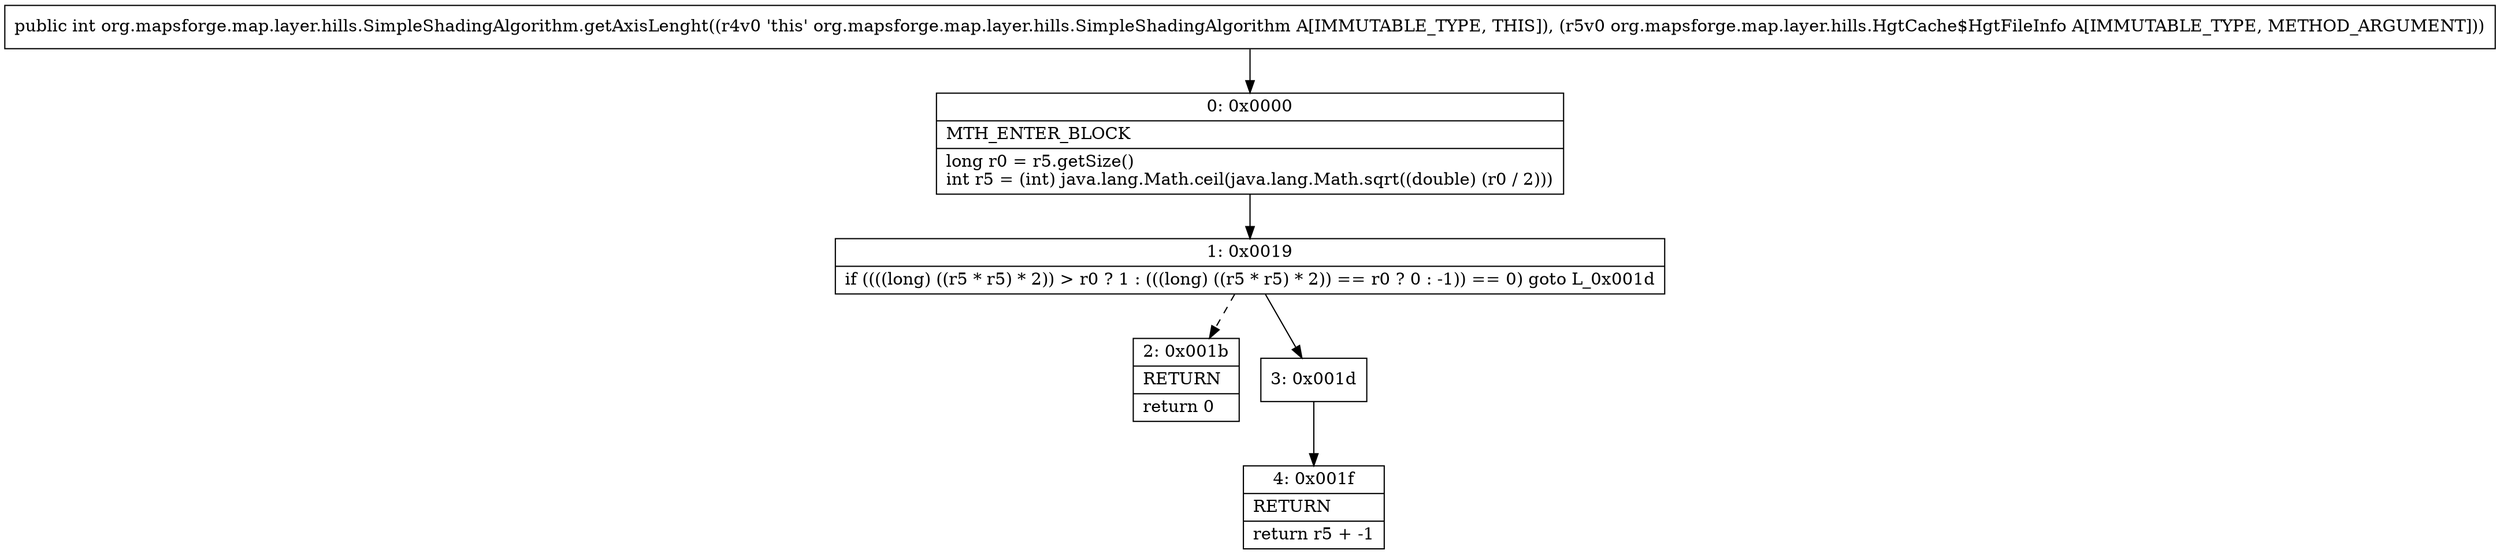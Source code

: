 digraph "CFG fororg.mapsforge.map.layer.hills.SimpleShadingAlgorithm.getAxisLenght(Lorg\/mapsforge\/map\/layer\/hills\/HgtCache$HgtFileInfo;)I" {
Node_0 [shape=record,label="{0\:\ 0x0000|MTH_ENTER_BLOCK\l|long r0 = r5.getSize()\lint r5 = (int) java.lang.Math.ceil(java.lang.Math.sqrt((double) (r0 \/ 2)))\l}"];
Node_1 [shape=record,label="{1\:\ 0x0019|if ((((long) ((r5 * r5) * 2)) \> r0 ? 1 : (((long) ((r5 * r5) * 2)) == r0 ? 0 : \-1)) == 0) goto L_0x001d\l}"];
Node_2 [shape=record,label="{2\:\ 0x001b|RETURN\l|return 0\l}"];
Node_3 [shape=record,label="{3\:\ 0x001d}"];
Node_4 [shape=record,label="{4\:\ 0x001f|RETURN\l|return r5 + \-1\l}"];
MethodNode[shape=record,label="{public int org.mapsforge.map.layer.hills.SimpleShadingAlgorithm.getAxisLenght((r4v0 'this' org.mapsforge.map.layer.hills.SimpleShadingAlgorithm A[IMMUTABLE_TYPE, THIS]), (r5v0 org.mapsforge.map.layer.hills.HgtCache$HgtFileInfo A[IMMUTABLE_TYPE, METHOD_ARGUMENT])) }"];
MethodNode -> Node_0;
Node_0 -> Node_1;
Node_1 -> Node_2[style=dashed];
Node_1 -> Node_3;
Node_3 -> Node_4;
}

